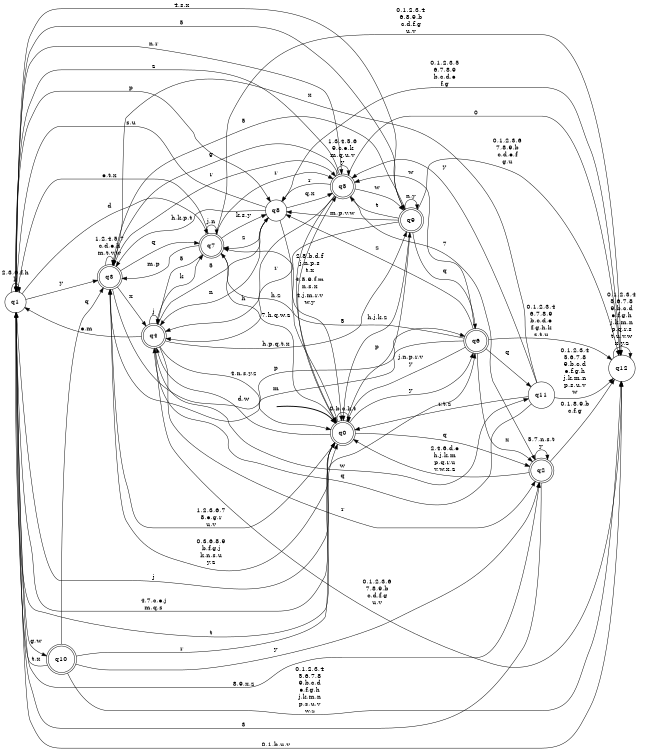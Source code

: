 digraph BlueStar {
__start0 [style = invis, shape = none, label = "", width = 0, height = 0];

rankdir=LR;
size="8,5";

s0 [style="rounded,filled", color="black", fillcolor="white" shape="doublecircle", label="q0"];
s1 [style="filled", color="black", fillcolor="white" shape="circle", label="q1"];
s2 [style="rounded,filled", color="black", fillcolor="white" shape="doublecircle", label="q2"];
s3 [style="rounded,filled", color="black", fillcolor="white" shape="doublecircle", label="q3"];
s4 [style="rounded,filled", color="black", fillcolor="white" shape="doublecircle", label="q4"];
s5 [style="rounded,filled", color="black", fillcolor="white" shape="doublecircle", label="q5"];
s6 [style="rounded,filled", color="black", fillcolor="white" shape="doublecircle", label="q6"];
s7 [style="rounded,filled", color="black", fillcolor="white" shape="doublecircle", label="q7"];
s8 [style="filled", color="black", fillcolor="white" shape="circle", label="q8"];
s9 [style="rounded,filled", color="black", fillcolor="white" shape="doublecircle", label="q9"];
s10 [style="rounded,filled", color="black", fillcolor="white" shape="doublecircle", label="q10"];
s11 [style="filled", color="black", fillcolor="white" shape="circle", label="q11"];
s12 [style="filled", color="black", fillcolor="white" shape="circle", label="q12"];
subgraph cluster_main { 
	graph [pad=".75", ranksep="0.15", nodesep="0.15"];
	 style=invis; 
	__start0 -> s0 [penwidth=2];
}
s0 -> s0 [label="0,b,c,k,t"];
s0 -> s1 [label="j"];
s0 -> s2 [label="q"];
s0 -> s3 [label="1,2,3,6,7\n8,e,g,r\nu,v"];
s0 -> s4 [label="d,w"];
s0 -> s5 [label="4,5,9,f,m\nn,s,x"];
s0 -> s6 [label="y"];
s0 -> s7 [label="h,z"];
s0 -> s9 [label="p"];
s1 -> s0 [label="4,7,c,e,j\nm,q,s"];
s1 -> s1 [label="2,3,6,f,h\nk"];
s1 -> s2 [label="8,9,x,z"];
s1 -> s3 [label="y"];
s1 -> s5 [label="n,r"];
s1 -> s6 [label="t"];
s1 -> s7 [label="d"];
s1 -> s8 [label="p"];
s1 -> s9 [label="5"];
s1 -> s10 [label="g,w"];
s1 -> s12 [label="0,1,b,u,v"];
s2 -> s0 [label="2,4,6,d,e\nh,j,k,m\np,q,r,u\nv,w,x,z"];
s2 -> s1 [label="3"];
s2 -> s2 [label="5,7,n,s,t\ny"];
s2 -> s12 [label="0,1,8,9,b\nc,f,g"];
s3 -> s0 [label="0,3,6,8,9\nb,f,g,j\nk,n,s,u\ny,z"];
s3 -> s3 [label="1,2,4,5,7\nc,d,e,h\nm,t,v,w"];
s3 -> s4 [label="x"];
s3 -> s5 [label="r"];
s3 -> s6 [label="p"];
s3 -> s7 [label="q"];
s4 -> s0 [label="4,n,s,y,z"];
s4 -> s1 [label="e,m"];
s4 -> s2 [label="r"];
s4 -> s4 [label="j"];
s4 -> s7 [label="k"];
s4 -> s8 [label="5"];
s4 -> s9 [label="h,p,q,t,x"];
s4 -> s11 [label="w"];
s4 -> s12 [label="0,1,2,3,6\n7,8,9,b\nc,d,f,g\nu,v"];
s5 -> s0 [label="2,8,b,d,f\nj,n,p,s\nt,x"];
s5 -> s1 [label="z"];
s5 -> s2 [label="7"];
s5 -> s3 [label="g"];
s5 -> s4 [label="h"];
s5 -> s5 [label="1,3,4,5,6\n9,c,e,k\nm,q,u,v\ny"];
s5 -> s8 [label="r"];
s5 -> s9 [label="w"];
s5 -> s12 [label="0"];
s6 -> s0 [label="j,n,p,r,v\ny"];
s6 -> s2 [label="x"];
s6 -> s3 [label="m"];
s6 -> s5 [label="w"];
s6 -> s7 [label="5"];
s6 -> s8 [label="z"];
s6 -> s11 [label="q"];
s6 -> s12 [label="0,1,2,3,4\n6,7,8,9\nb,c,d,e\nf,g,h,k\ns,t,u"];
s7 -> s0 [label="7,h,q,w,z"];
s7 -> s1 [label="e,t,x"];
s7 -> s3 [label="m,p"];
s7 -> s4 [label="5"];
s7 -> s5 [label="r"];
s7 -> s7 [label="j,n"];
s7 -> s8 [label="k,s,y"];
s7 -> s12 [label="0,1,2,3,4\n6,8,9,b\nc,d,f,g\nu,v"];
s8 -> s0 [label="4,j,m,r,v\nw,y"];
s8 -> s1 [label="s,u"];
s8 -> s3 [label="h,k,p,t"];
s8 -> s4 [label="n"];
s8 -> s5 [label="q,x"];
s8 -> s7 [label="z"];
s8 -> s12 [label="0,1,2,3,5\n6,7,8,9\nb,c,d,e\nf,g"];
s9 -> s0 [label="h,j,k,z"];
s9 -> s1 [label="4,s,x"];
s9 -> s3 [label="5"];
s9 -> s4 [label="r"];
s9 -> s5 [label="t"];
s9 -> s6 [label="q"];
s9 -> s8 [label="m,p,v,w"];
s9 -> s9 [label="n,y"];
s9 -> s12 [label="0,1,2,3,6\n7,8,9,b\nc,d,e,f\ng,u"];
s10 -> s0 [label="r"];
s10 -> s1 [label="t,x"];
s10 -> s2 [label="y"];
s10 -> s3 [label="q"];
s10 -> s12 [label="0,1,2,3,4\n5,6,7,8\n9,b,c,d\ne,f,g,h\nj,k,m,n\np,s,u,v\nw,z"];
s11 -> s0 [label="r,t,z"];
s11 -> s3 [label="x"];
s11 -> s4 [label="q"];
s11 -> s5 [label="y"];
s11 -> s12 [label="0,1,2,3,4\n5,6,7,8\n9,b,c,d\ne,f,g,h\nj,k,m,n\np,s,u,v\nw"];
s12 -> s12 [label="0,1,2,3,4\n5,6,7,8\n9,b,c,d\ne,f,g,h\nj,k,m,n\np,q,r,s\nt,u,v,w\nx,y,z"];

}